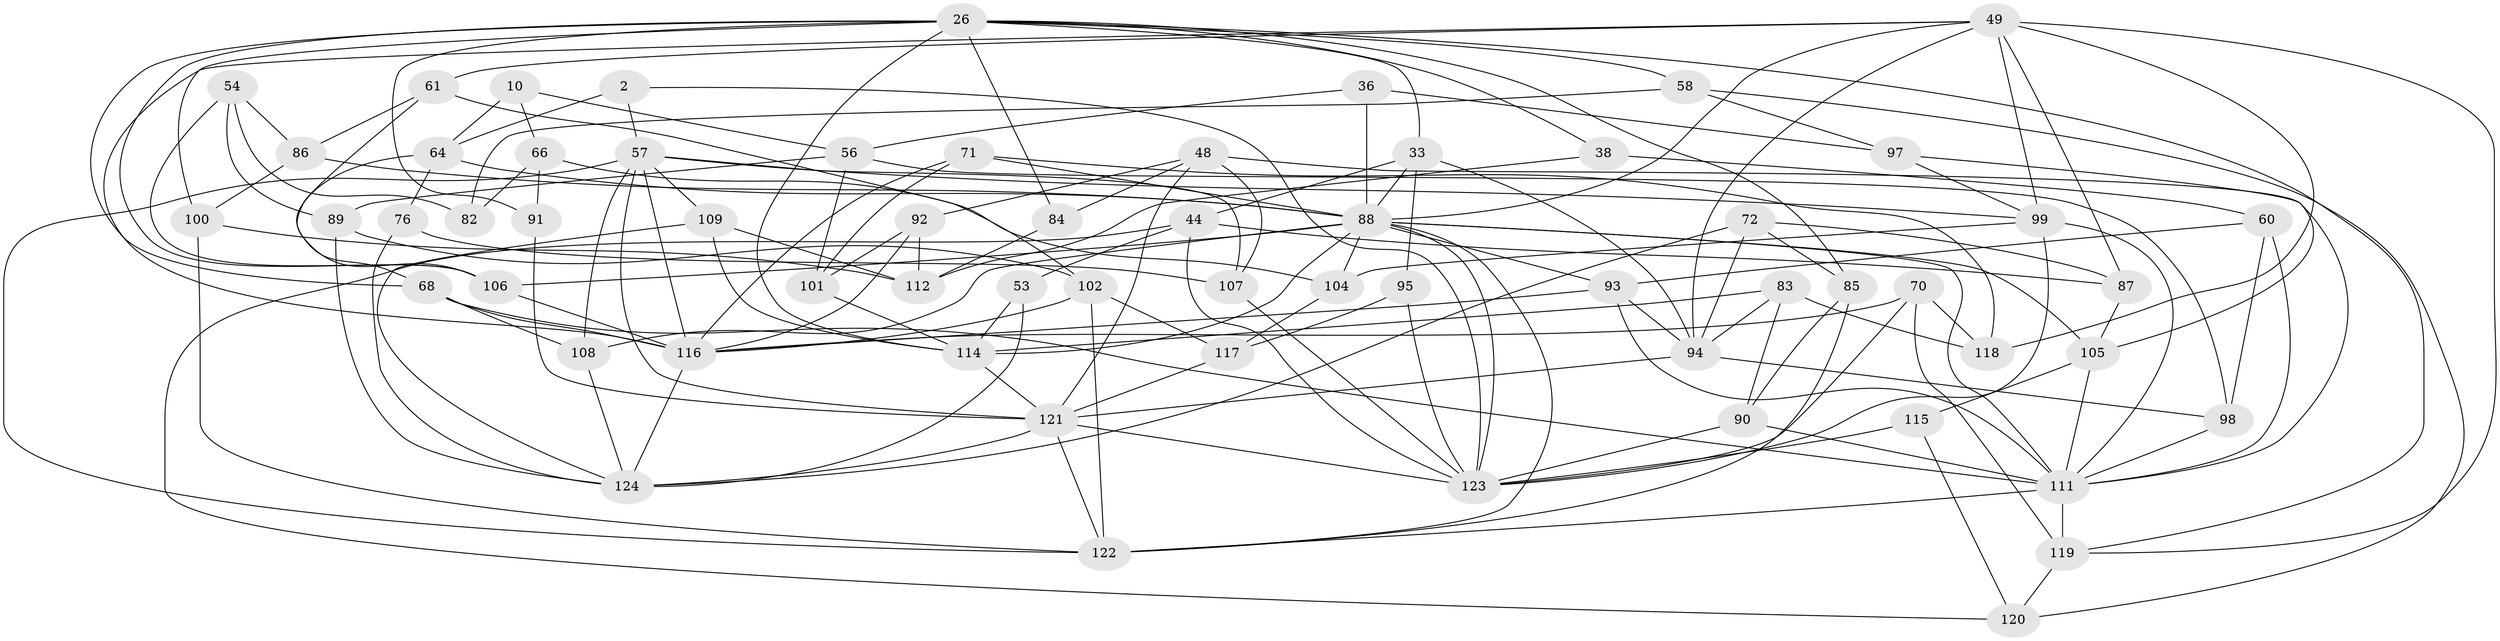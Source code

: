 // original degree distribution, {4: 1.0}
// Generated by graph-tools (version 1.1) at 2025/03/03/04/25 22:03:48]
// undirected, 62 vertices, 157 edges
graph export_dot {
graph [start="1"]
  node [color=gray90,style=filled];
  2;
  10;
  26 [super="+7+19+18"];
  33 [super="+1"];
  36;
  38;
  44 [super="+40"];
  48 [super="+21"];
  49 [super="+8+25"];
  53;
  54;
  56 [super="+45"];
  57 [super="+12+41"];
  58;
  60 [super="+20"];
  61;
  64 [super="+63+39"];
  66 [super="+47"];
  68 [super="+34"];
  70;
  71;
  72;
  76;
  82;
  83;
  84;
  85;
  86;
  87;
  88 [super="+32+51+78"];
  89;
  90;
  91;
  92;
  93 [super="+59"];
  94 [super="+74"];
  95;
  97;
  98 [super="+14"];
  99 [super="+11+62"];
  100;
  101;
  102 [super="+80"];
  104 [super="+6"];
  105 [super="+13"];
  106 [super="+31"];
  107 [super="+79"];
  108;
  109;
  111 [super="+75+96"];
  112 [super="+27"];
  114 [super="+65+103"];
  115;
  116 [super="+29+55+81"];
  117;
  118;
  119 [super="+110"];
  120;
  121 [super="+52"];
  122 [super="+113"];
  123 [super="+30+77"];
  124 [super="+9+22"];
  2 -- 64 [weight=2];
  2 -- 57;
  2 -- 123;
  10 -- 66;
  10 -- 56;
  10 -- 64 [weight=2];
  26 -- 91;
  26 -- 58;
  26 -- 85;
  26 -- 119;
  26 -- 33;
  26 -- 106 [weight=2];
  26 -- 38;
  26 -- 100;
  26 -- 84;
  26 -- 68;
  26 -- 114;
  33 -- 95 [weight=2];
  33 -- 44;
  33 -- 88;
  33 -- 94;
  36 -- 56;
  36 -- 97;
  36 -- 88 [weight=2];
  38 -- 60 [weight=2];
  38 -- 112;
  44 -- 53 [weight=2];
  44 -- 87;
  44 -- 120;
  44 -- 123;
  48 -- 84;
  48 -- 92;
  48 -- 107 [weight=2];
  48 -- 111;
  48 -- 121;
  49 -- 87;
  49 -- 118;
  49 -- 61;
  49 -- 99;
  49 -- 119;
  49 -- 116;
  49 -- 88;
  49 -- 94;
  53 -- 124;
  53 -- 114;
  54 -- 89;
  54 -- 82;
  54 -- 86;
  54 -- 106;
  56 -- 101;
  56 -- 98 [weight=2];
  56 -- 89;
  57 -- 109;
  57 -- 99;
  57 -- 108;
  57 -- 121;
  57 -- 122;
  57 -- 107;
  57 -- 116;
  58 -- 97;
  58 -- 120;
  58 -- 82;
  60 -- 93;
  60 -- 98 [weight=2];
  60 -- 111;
  61 -- 86;
  61 -- 102;
  61 -- 106;
  64 -- 76 [weight=2];
  64 -- 68;
  64 -- 88;
  66 -- 82 [weight=2];
  66 -- 91 [weight=2];
  66 -- 104;
  68 -- 108;
  68 -- 111 [weight=2];
  68 -- 116 [weight=3];
  70 -- 118;
  70 -- 119;
  70 -- 116;
  70 -- 123;
  71 -- 118;
  71 -- 101;
  71 -- 116;
  71 -- 88;
  72 -- 94;
  72 -- 124;
  72 -- 87;
  72 -- 85;
  76 -- 124;
  76 -- 107;
  83 -- 90;
  83 -- 118;
  83 -- 114;
  83 -- 94;
  84 -- 112 [weight=2];
  85 -- 90;
  85 -- 122;
  86 -- 100;
  86 -- 88;
  87 -- 105;
  88 -- 114 [weight=3];
  88 -- 122;
  88 -- 105;
  88 -- 123;
  88 -- 108;
  88 -- 104;
  88 -- 106;
  88 -- 111;
  88 -- 93;
  89 -- 102;
  89 -- 124;
  90 -- 111;
  90 -- 123;
  91 -- 121;
  92 -- 116;
  92 -- 112;
  92 -- 101;
  93 -- 94 [weight=2];
  93 -- 116;
  93 -- 111;
  94 -- 98;
  94 -- 121;
  95 -- 117;
  95 -- 123;
  97 -- 105;
  97 -- 99;
  98 -- 111;
  99 -- 104 [weight=3];
  99 -- 111 [weight=2];
  99 -- 123 [weight=2];
  100 -- 122;
  100 -- 112;
  101 -- 114;
  102 -- 122 [weight=2];
  102 -- 117;
  102 -- 116;
  104 -- 117;
  105 -- 115 [weight=2];
  105 -- 111;
  106 -- 116;
  107 -- 123 [weight=2];
  108 -- 124;
  109 -- 112;
  109 -- 124;
  109 -- 114;
  111 -- 119 [weight=2];
  111 -- 122;
  114 -- 121 [weight=2];
  115 -- 123;
  115 -- 120;
  116 -- 124;
  117 -- 121;
  119 -- 120;
  121 -- 122;
  121 -- 123;
  121 -- 124;
}
